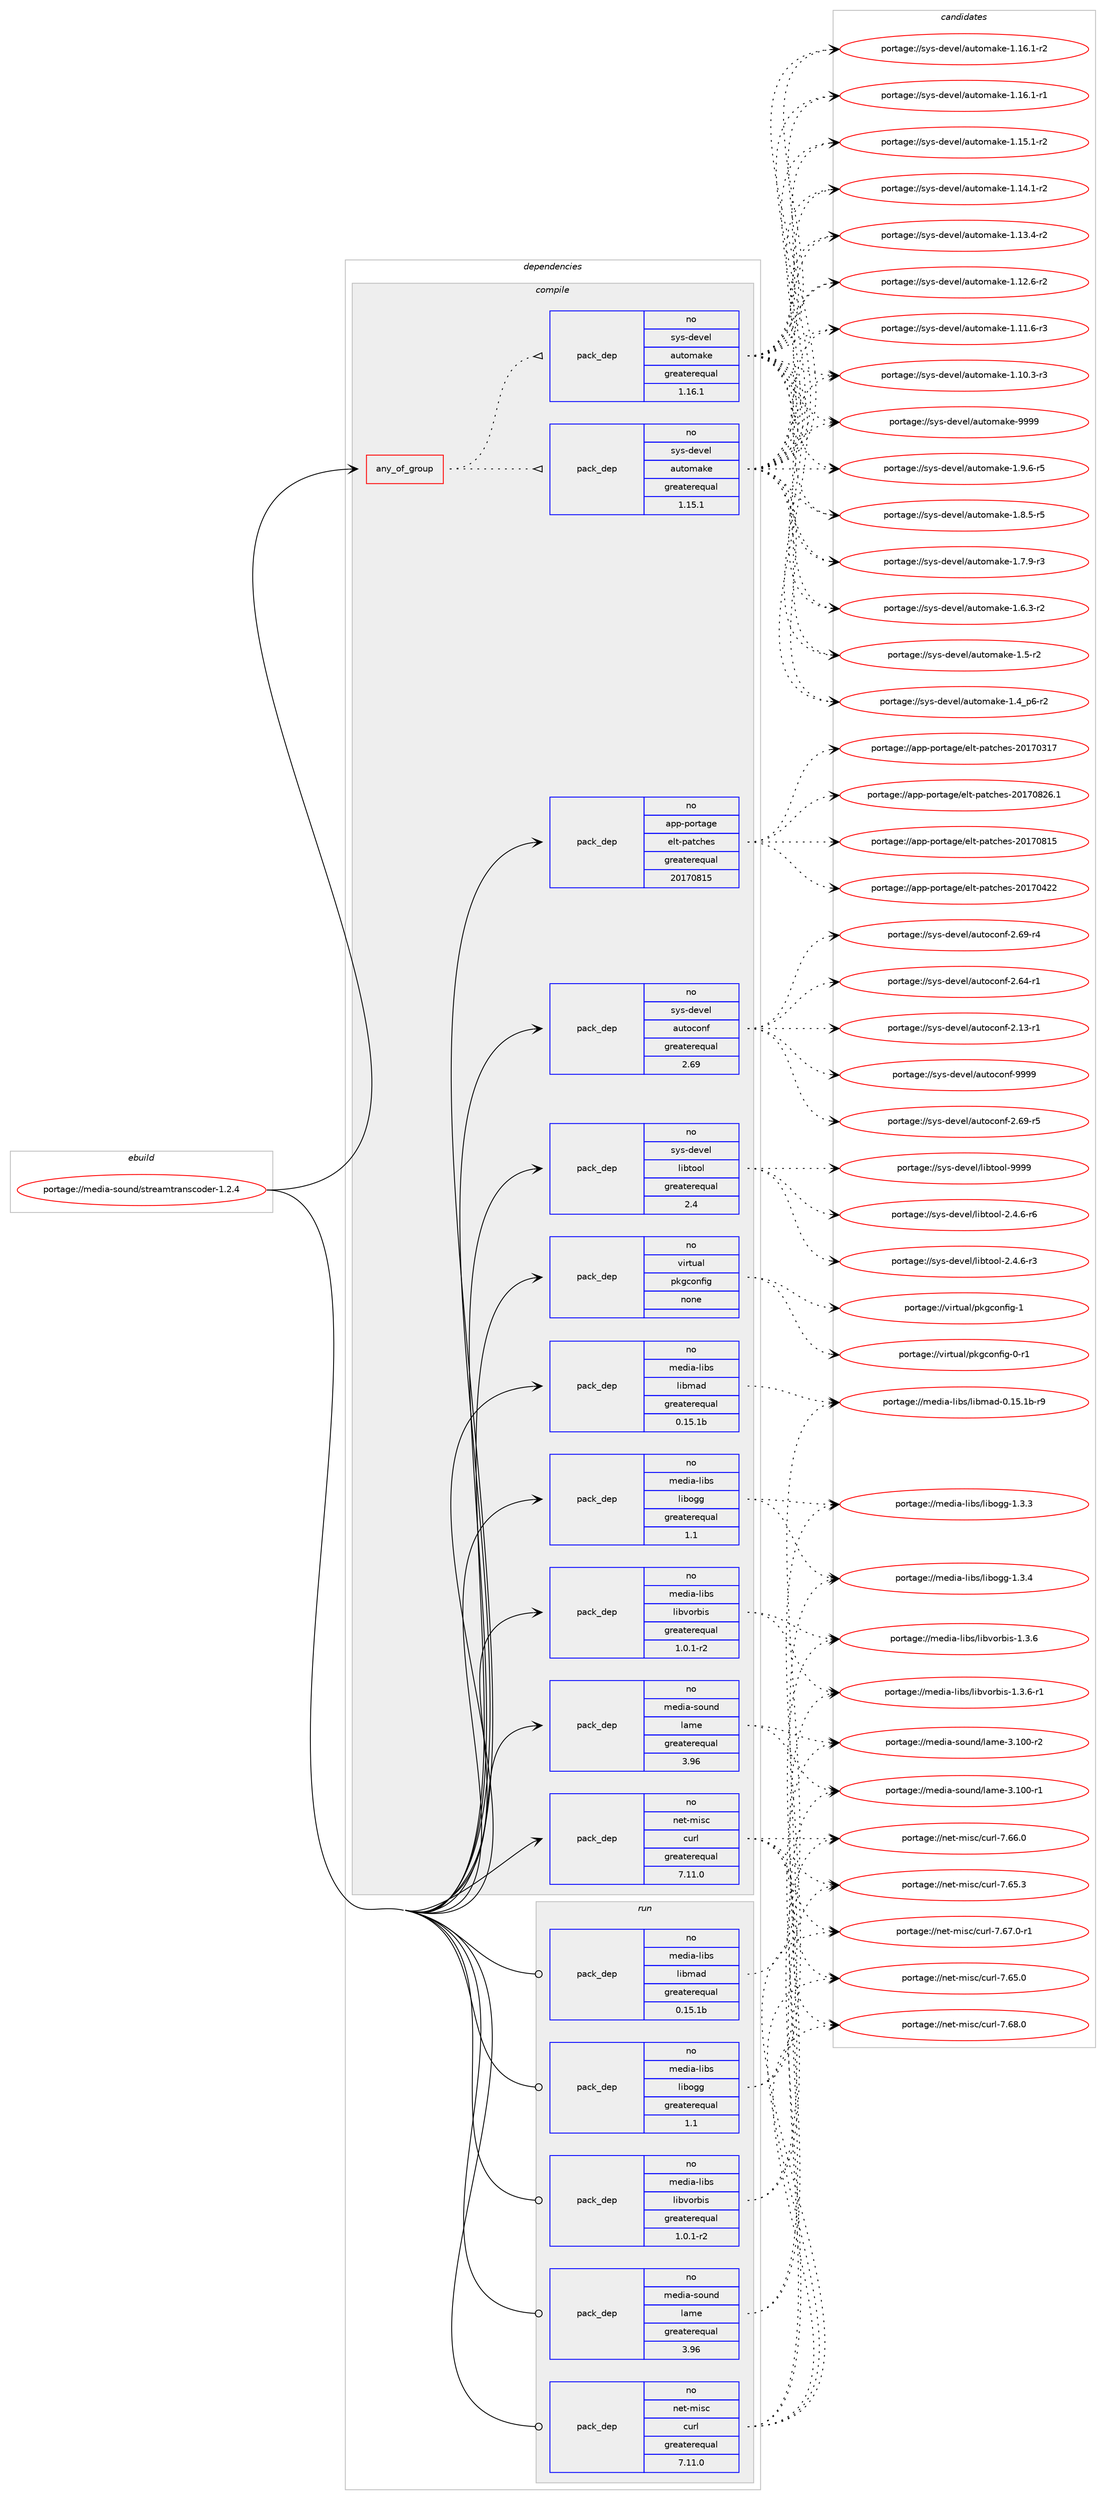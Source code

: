 digraph prolog {

# *************
# Graph options
# *************

newrank=true;
concentrate=true;
compound=true;
graph [rankdir=LR,fontname=Helvetica,fontsize=10,ranksep=1.5];#, ranksep=2.5, nodesep=0.2];
edge  [arrowhead=vee];
node  [fontname=Helvetica,fontsize=10];

# **********
# The ebuild
# **********

subgraph cluster_leftcol {
color=gray;
rank=same;
label=<<i>ebuild</i>>;
id [label="portage://media-sound/streamtranscoder-1.2.4", color=red, width=4, href="../media-sound/streamtranscoder-1.2.4.svg"];
}

# ****************
# The dependencies
# ****************

subgraph cluster_midcol {
color=gray;
label=<<i>dependencies</i>>;
subgraph cluster_compile {
fillcolor="#eeeeee";
style=filled;
label=<<i>compile</i>>;
subgraph any2726 {
dependency184987 [label=<<TABLE BORDER="0" CELLBORDER="1" CELLSPACING="0" CELLPADDING="4"><TR><TD CELLPADDING="10">any_of_group</TD></TR></TABLE>>, shape=none, color=red];subgraph pack140427 {
dependency184988 [label=<<TABLE BORDER="0" CELLBORDER="1" CELLSPACING="0" CELLPADDING="4" WIDTH="220"><TR><TD ROWSPAN="6" CELLPADDING="30">pack_dep</TD></TR><TR><TD WIDTH="110">no</TD></TR><TR><TD>sys-devel</TD></TR><TR><TD>automake</TD></TR><TR><TD>greaterequal</TD></TR><TR><TD>1.16.1</TD></TR></TABLE>>, shape=none, color=blue];
}
dependency184987:e -> dependency184988:w [weight=20,style="dotted",arrowhead="oinv"];
subgraph pack140428 {
dependency184989 [label=<<TABLE BORDER="0" CELLBORDER="1" CELLSPACING="0" CELLPADDING="4" WIDTH="220"><TR><TD ROWSPAN="6" CELLPADDING="30">pack_dep</TD></TR><TR><TD WIDTH="110">no</TD></TR><TR><TD>sys-devel</TD></TR><TR><TD>automake</TD></TR><TR><TD>greaterequal</TD></TR><TR><TD>1.15.1</TD></TR></TABLE>>, shape=none, color=blue];
}
dependency184987:e -> dependency184989:w [weight=20,style="dotted",arrowhead="oinv"];
}
id:e -> dependency184987:w [weight=20,style="solid",arrowhead="vee"];
subgraph pack140429 {
dependency184990 [label=<<TABLE BORDER="0" CELLBORDER="1" CELLSPACING="0" CELLPADDING="4" WIDTH="220"><TR><TD ROWSPAN="6" CELLPADDING="30">pack_dep</TD></TR><TR><TD WIDTH="110">no</TD></TR><TR><TD>app-portage</TD></TR><TR><TD>elt-patches</TD></TR><TR><TD>greaterequal</TD></TR><TR><TD>20170815</TD></TR></TABLE>>, shape=none, color=blue];
}
id:e -> dependency184990:w [weight=20,style="solid",arrowhead="vee"];
subgraph pack140430 {
dependency184991 [label=<<TABLE BORDER="0" CELLBORDER="1" CELLSPACING="0" CELLPADDING="4" WIDTH="220"><TR><TD ROWSPAN="6" CELLPADDING="30">pack_dep</TD></TR><TR><TD WIDTH="110">no</TD></TR><TR><TD>media-libs</TD></TR><TR><TD>libmad</TD></TR><TR><TD>greaterequal</TD></TR><TR><TD>0.15.1b</TD></TR></TABLE>>, shape=none, color=blue];
}
id:e -> dependency184991:w [weight=20,style="solid",arrowhead="vee"];
subgraph pack140431 {
dependency184992 [label=<<TABLE BORDER="0" CELLBORDER="1" CELLSPACING="0" CELLPADDING="4" WIDTH="220"><TR><TD ROWSPAN="6" CELLPADDING="30">pack_dep</TD></TR><TR><TD WIDTH="110">no</TD></TR><TR><TD>media-libs</TD></TR><TR><TD>libogg</TD></TR><TR><TD>greaterequal</TD></TR><TR><TD>1.1</TD></TR></TABLE>>, shape=none, color=blue];
}
id:e -> dependency184992:w [weight=20,style="solid",arrowhead="vee"];
subgraph pack140432 {
dependency184993 [label=<<TABLE BORDER="0" CELLBORDER="1" CELLSPACING="0" CELLPADDING="4" WIDTH="220"><TR><TD ROWSPAN="6" CELLPADDING="30">pack_dep</TD></TR><TR><TD WIDTH="110">no</TD></TR><TR><TD>media-libs</TD></TR><TR><TD>libvorbis</TD></TR><TR><TD>greaterequal</TD></TR><TR><TD>1.0.1-r2</TD></TR></TABLE>>, shape=none, color=blue];
}
id:e -> dependency184993:w [weight=20,style="solid",arrowhead="vee"];
subgraph pack140433 {
dependency184994 [label=<<TABLE BORDER="0" CELLBORDER="1" CELLSPACING="0" CELLPADDING="4" WIDTH="220"><TR><TD ROWSPAN="6" CELLPADDING="30">pack_dep</TD></TR><TR><TD WIDTH="110">no</TD></TR><TR><TD>media-sound</TD></TR><TR><TD>lame</TD></TR><TR><TD>greaterequal</TD></TR><TR><TD>3.96</TD></TR></TABLE>>, shape=none, color=blue];
}
id:e -> dependency184994:w [weight=20,style="solid",arrowhead="vee"];
subgraph pack140434 {
dependency184995 [label=<<TABLE BORDER="0" CELLBORDER="1" CELLSPACING="0" CELLPADDING="4" WIDTH="220"><TR><TD ROWSPAN="6" CELLPADDING="30">pack_dep</TD></TR><TR><TD WIDTH="110">no</TD></TR><TR><TD>net-misc</TD></TR><TR><TD>curl</TD></TR><TR><TD>greaterequal</TD></TR><TR><TD>7.11.0</TD></TR></TABLE>>, shape=none, color=blue];
}
id:e -> dependency184995:w [weight=20,style="solid",arrowhead="vee"];
subgraph pack140435 {
dependency184996 [label=<<TABLE BORDER="0" CELLBORDER="1" CELLSPACING="0" CELLPADDING="4" WIDTH="220"><TR><TD ROWSPAN="6" CELLPADDING="30">pack_dep</TD></TR><TR><TD WIDTH="110">no</TD></TR><TR><TD>sys-devel</TD></TR><TR><TD>autoconf</TD></TR><TR><TD>greaterequal</TD></TR><TR><TD>2.69</TD></TR></TABLE>>, shape=none, color=blue];
}
id:e -> dependency184996:w [weight=20,style="solid",arrowhead="vee"];
subgraph pack140436 {
dependency184997 [label=<<TABLE BORDER="0" CELLBORDER="1" CELLSPACING="0" CELLPADDING="4" WIDTH="220"><TR><TD ROWSPAN="6" CELLPADDING="30">pack_dep</TD></TR><TR><TD WIDTH="110">no</TD></TR><TR><TD>sys-devel</TD></TR><TR><TD>libtool</TD></TR><TR><TD>greaterequal</TD></TR><TR><TD>2.4</TD></TR></TABLE>>, shape=none, color=blue];
}
id:e -> dependency184997:w [weight=20,style="solid",arrowhead="vee"];
subgraph pack140437 {
dependency184998 [label=<<TABLE BORDER="0" CELLBORDER="1" CELLSPACING="0" CELLPADDING="4" WIDTH="220"><TR><TD ROWSPAN="6" CELLPADDING="30">pack_dep</TD></TR><TR><TD WIDTH="110">no</TD></TR><TR><TD>virtual</TD></TR><TR><TD>pkgconfig</TD></TR><TR><TD>none</TD></TR><TR><TD></TD></TR></TABLE>>, shape=none, color=blue];
}
id:e -> dependency184998:w [weight=20,style="solid",arrowhead="vee"];
}
subgraph cluster_compileandrun {
fillcolor="#eeeeee";
style=filled;
label=<<i>compile and run</i>>;
}
subgraph cluster_run {
fillcolor="#eeeeee";
style=filled;
label=<<i>run</i>>;
subgraph pack140438 {
dependency184999 [label=<<TABLE BORDER="0" CELLBORDER="1" CELLSPACING="0" CELLPADDING="4" WIDTH="220"><TR><TD ROWSPAN="6" CELLPADDING="30">pack_dep</TD></TR><TR><TD WIDTH="110">no</TD></TR><TR><TD>media-libs</TD></TR><TR><TD>libmad</TD></TR><TR><TD>greaterequal</TD></TR><TR><TD>0.15.1b</TD></TR></TABLE>>, shape=none, color=blue];
}
id:e -> dependency184999:w [weight=20,style="solid",arrowhead="odot"];
subgraph pack140439 {
dependency185000 [label=<<TABLE BORDER="0" CELLBORDER="1" CELLSPACING="0" CELLPADDING="4" WIDTH="220"><TR><TD ROWSPAN="6" CELLPADDING="30">pack_dep</TD></TR><TR><TD WIDTH="110">no</TD></TR><TR><TD>media-libs</TD></TR><TR><TD>libogg</TD></TR><TR><TD>greaterequal</TD></TR><TR><TD>1.1</TD></TR></TABLE>>, shape=none, color=blue];
}
id:e -> dependency185000:w [weight=20,style="solid",arrowhead="odot"];
subgraph pack140440 {
dependency185001 [label=<<TABLE BORDER="0" CELLBORDER="1" CELLSPACING="0" CELLPADDING="4" WIDTH="220"><TR><TD ROWSPAN="6" CELLPADDING="30">pack_dep</TD></TR><TR><TD WIDTH="110">no</TD></TR><TR><TD>media-libs</TD></TR><TR><TD>libvorbis</TD></TR><TR><TD>greaterequal</TD></TR><TR><TD>1.0.1-r2</TD></TR></TABLE>>, shape=none, color=blue];
}
id:e -> dependency185001:w [weight=20,style="solid",arrowhead="odot"];
subgraph pack140441 {
dependency185002 [label=<<TABLE BORDER="0" CELLBORDER="1" CELLSPACING="0" CELLPADDING="4" WIDTH="220"><TR><TD ROWSPAN="6" CELLPADDING="30">pack_dep</TD></TR><TR><TD WIDTH="110">no</TD></TR><TR><TD>media-sound</TD></TR><TR><TD>lame</TD></TR><TR><TD>greaterequal</TD></TR><TR><TD>3.96</TD></TR></TABLE>>, shape=none, color=blue];
}
id:e -> dependency185002:w [weight=20,style="solid",arrowhead="odot"];
subgraph pack140442 {
dependency185003 [label=<<TABLE BORDER="0" CELLBORDER="1" CELLSPACING="0" CELLPADDING="4" WIDTH="220"><TR><TD ROWSPAN="6" CELLPADDING="30">pack_dep</TD></TR><TR><TD WIDTH="110">no</TD></TR><TR><TD>net-misc</TD></TR><TR><TD>curl</TD></TR><TR><TD>greaterequal</TD></TR><TR><TD>7.11.0</TD></TR></TABLE>>, shape=none, color=blue];
}
id:e -> dependency185003:w [weight=20,style="solid",arrowhead="odot"];
}
}

# **************
# The candidates
# **************

subgraph cluster_choices {
rank=same;
color=gray;
label=<<i>candidates</i>>;

subgraph choice140427 {
color=black;
nodesep=1;
choice115121115451001011181011084797117116111109971071014557575757 [label="portage://sys-devel/automake-9999", color=red, width=4,href="../sys-devel/automake-9999.svg"];
choice115121115451001011181011084797117116111109971071014549465746544511453 [label="portage://sys-devel/automake-1.9.6-r5", color=red, width=4,href="../sys-devel/automake-1.9.6-r5.svg"];
choice115121115451001011181011084797117116111109971071014549465646534511453 [label="portage://sys-devel/automake-1.8.5-r5", color=red, width=4,href="../sys-devel/automake-1.8.5-r5.svg"];
choice115121115451001011181011084797117116111109971071014549465546574511451 [label="portage://sys-devel/automake-1.7.9-r3", color=red, width=4,href="../sys-devel/automake-1.7.9-r3.svg"];
choice115121115451001011181011084797117116111109971071014549465446514511450 [label="portage://sys-devel/automake-1.6.3-r2", color=red, width=4,href="../sys-devel/automake-1.6.3-r2.svg"];
choice11512111545100101118101108479711711611110997107101454946534511450 [label="portage://sys-devel/automake-1.5-r2", color=red, width=4,href="../sys-devel/automake-1.5-r2.svg"];
choice115121115451001011181011084797117116111109971071014549465295112544511450 [label="portage://sys-devel/automake-1.4_p6-r2", color=red, width=4,href="../sys-devel/automake-1.4_p6-r2.svg"];
choice11512111545100101118101108479711711611110997107101454946495446494511450 [label="portage://sys-devel/automake-1.16.1-r2", color=red, width=4,href="../sys-devel/automake-1.16.1-r2.svg"];
choice11512111545100101118101108479711711611110997107101454946495446494511449 [label="portage://sys-devel/automake-1.16.1-r1", color=red, width=4,href="../sys-devel/automake-1.16.1-r1.svg"];
choice11512111545100101118101108479711711611110997107101454946495346494511450 [label="portage://sys-devel/automake-1.15.1-r2", color=red, width=4,href="../sys-devel/automake-1.15.1-r2.svg"];
choice11512111545100101118101108479711711611110997107101454946495246494511450 [label="portage://sys-devel/automake-1.14.1-r2", color=red, width=4,href="../sys-devel/automake-1.14.1-r2.svg"];
choice11512111545100101118101108479711711611110997107101454946495146524511450 [label="portage://sys-devel/automake-1.13.4-r2", color=red, width=4,href="../sys-devel/automake-1.13.4-r2.svg"];
choice11512111545100101118101108479711711611110997107101454946495046544511450 [label="portage://sys-devel/automake-1.12.6-r2", color=red, width=4,href="../sys-devel/automake-1.12.6-r2.svg"];
choice11512111545100101118101108479711711611110997107101454946494946544511451 [label="portage://sys-devel/automake-1.11.6-r3", color=red, width=4,href="../sys-devel/automake-1.11.6-r3.svg"];
choice11512111545100101118101108479711711611110997107101454946494846514511451 [label="portage://sys-devel/automake-1.10.3-r3", color=red, width=4,href="../sys-devel/automake-1.10.3-r3.svg"];
dependency184988:e -> choice115121115451001011181011084797117116111109971071014557575757:w [style=dotted,weight="100"];
dependency184988:e -> choice115121115451001011181011084797117116111109971071014549465746544511453:w [style=dotted,weight="100"];
dependency184988:e -> choice115121115451001011181011084797117116111109971071014549465646534511453:w [style=dotted,weight="100"];
dependency184988:e -> choice115121115451001011181011084797117116111109971071014549465546574511451:w [style=dotted,weight="100"];
dependency184988:e -> choice115121115451001011181011084797117116111109971071014549465446514511450:w [style=dotted,weight="100"];
dependency184988:e -> choice11512111545100101118101108479711711611110997107101454946534511450:w [style=dotted,weight="100"];
dependency184988:e -> choice115121115451001011181011084797117116111109971071014549465295112544511450:w [style=dotted,weight="100"];
dependency184988:e -> choice11512111545100101118101108479711711611110997107101454946495446494511450:w [style=dotted,weight="100"];
dependency184988:e -> choice11512111545100101118101108479711711611110997107101454946495446494511449:w [style=dotted,weight="100"];
dependency184988:e -> choice11512111545100101118101108479711711611110997107101454946495346494511450:w [style=dotted,weight="100"];
dependency184988:e -> choice11512111545100101118101108479711711611110997107101454946495246494511450:w [style=dotted,weight="100"];
dependency184988:e -> choice11512111545100101118101108479711711611110997107101454946495146524511450:w [style=dotted,weight="100"];
dependency184988:e -> choice11512111545100101118101108479711711611110997107101454946495046544511450:w [style=dotted,weight="100"];
dependency184988:e -> choice11512111545100101118101108479711711611110997107101454946494946544511451:w [style=dotted,weight="100"];
dependency184988:e -> choice11512111545100101118101108479711711611110997107101454946494846514511451:w [style=dotted,weight="100"];
}
subgraph choice140428 {
color=black;
nodesep=1;
choice115121115451001011181011084797117116111109971071014557575757 [label="portage://sys-devel/automake-9999", color=red, width=4,href="../sys-devel/automake-9999.svg"];
choice115121115451001011181011084797117116111109971071014549465746544511453 [label="portage://sys-devel/automake-1.9.6-r5", color=red, width=4,href="../sys-devel/automake-1.9.6-r5.svg"];
choice115121115451001011181011084797117116111109971071014549465646534511453 [label="portage://sys-devel/automake-1.8.5-r5", color=red, width=4,href="../sys-devel/automake-1.8.5-r5.svg"];
choice115121115451001011181011084797117116111109971071014549465546574511451 [label="portage://sys-devel/automake-1.7.9-r3", color=red, width=4,href="../sys-devel/automake-1.7.9-r3.svg"];
choice115121115451001011181011084797117116111109971071014549465446514511450 [label="portage://sys-devel/automake-1.6.3-r2", color=red, width=4,href="../sys-devel/automake-1.6.3-r2.svg"];
choice11512111545100101118101108479711711611110997107101454946534511450 [label="portage://sys-devel/automake-1.5-r2", color=red, width=4,href="../sys-devel/automake-1.5-r2.svg"];
choice115121115451001011181011084797117116111109971071014549465295112544511450 [label="portage://sys-devel/automake-1.4_p6-r2", color=red, width=4,href="../sys-devel/automake-1.4_p6-r2.svg"];
choice11512111545100101118101108479711711611110997107101454946495446494511450 [label="portage://sys-devel/automake-1.16.1-r2", color=red, width=4,href="../sys-devel/automake-1.16.1-r2.svg"];
choice11512111545100101118101108479711711611110997107101454946495446494511449 [label="portage://sys-devel/automake-1.16.1-r1", color=red, width=4,href="../sys-devel/automake-1.16.1-r1.svg"];
choice11512111545100101118101108479711711611110997107101454946495346494511450 [label="portage://sys-devel/automake-1.15.1-r2", color=red, width=4,href="../sys-devel/automake-1.15.1-r2.svg"];
choice11512111545100101118101108479711711611110997107101454946495246494511450 [label="portage://sys-devel/automake-1.14.1-r2", color=red, width=4,href="../sys-devel/automake-1.14.1-r2.svg"];
choice11512111545100101118101108479711711611110997107101454946495146524511450 [label="portage://sys-devel/automake-1.13.4-r2", color=red, width=4,href="../sys-devel/automake-1.13.4-r2.svg"];
choice11512111545100101118101108479711711611110997107101454946495046544511450 [label="portage://sys-devel/automake-1.12.6-r2", color=red, width=4,href="../sys-devel/automake-1.12.6-r2.svg"];
choice11512111545100101118101108479711711611110997107101454946494946544511451 [label="portage://sys-devel/automake-1.11.6-r3", color=red, width=4,href="../sys-devel/automake-1.11.6-r3.svg"];
choice11512111545100101118101108479711711611110997107101454946494846514511451 [label="portage://sys-devel/automake-1.10.3-r3", color=red, width=4,href="../sys-devel/automake-1.10.3-r3.svg"];
dependency184989:e -> choice115121115451001011181011084797117116111109971071014557575757:w [style=dotted,weight="100"];
dependency184989:e -> choice115121115451001011181011084797117116111109971071014549465746544511453:w [style=dotted,weight="100"];
dependency184989:e -> choice115121115451001011181011084797117116111109971071014549465646534511453:w [style=dotted,weight="100"];
dependency184989:e -> choice115121115451001011181011084797117116111109971071014549465546574511451:w [style=dotted,weight="100"];
dependency184989:e -> choice115121115451001011181011084797117116111109971071014549465446514511450:w [style=dotted,weight="100"];
dependency184989:e -> choice11512111545100101118101108479711711611110997107101454946534511450:w [style=dotted,weight="100"];
dependency184989:e -> choice115121115451001011181011084797117116111109971071014549465295112544511450:w [style=dotted,weight="100"];
dependency184989:e -> choice11512111545100101118101108479711711611110997107101454946495446494511450:w [style=dotted,weight="100"];
dependency184989:e -> choice11512111545100101118101108479711711611110997107101454946495446494511449:w [style=dotted,weight="100"];
dependency184989:e -> choice11512111545100101118101108479711711611110997107101454946495346494511450:w [style=dotted,weight="100"];
dependency184989:e -> choice11512111545100101118101108479711711611110997107101454946495246494511450:w [style=dotted,weight="100"];
dependency184989:e -> choice11512111545100101118101108479711711611110997107101454946495146524511450:w [style=dotted,weight="100"];
dependency184989:e -> choice11512111545100101118101108479711711611110997107101454946495046544511450:w [style=dotted,weight="100"];
dependency184989:e -> choice11512111545100101118101108479711711611110997107101454946494946544511451:w [style=dotted,weight="100"];
dependency184989:e -> choice11512111545100101118101108479711711611110997107101454946494846514511451:w [style=dotted,weight="100"];
}
subgraph choice140429 {
color=black;
nodesep=1;
choice971121124511211111411697103101471011081164511297116991041011154550484955485650544649 [label="portage://app-portage/elt-patches-20170826.1", color=red, width=4,href="../app-portage/elt-patches-20170826.1.svg"];
choice97112112451121111141169710310147101108116451129711699104101115455048495548564953 [label="portage://app-portage/elt-patches-20170815", color=red, width=4,href="../app-portage/elt-patches-20170815.svg"];
choice97112112451121111141169710310147101108116451129711699104101115455048495548525050 [label="portage://app-portage/elt-patches-20170422", color=red, width=4,href="../app-portage/elt-patches-20170422.svg"];
choice97112112451121111141169710310147101108116451129711699104101115455048495548514955 [label="portage://app-portage/elt-patches-20170317", color=red, width=4,href="../app-portage/elt-patches-20170317.svg"];
dependency184990:e -> choice971121124511211111411697103101471011081164511297116991041011154550484955485650544649:w [style=dotted,weight="100"];
dependency184990:e -> choice97112112451121111141169710310147101108116451129711699104101115455048495548564953:w [style=dotted,weight="100"];
dependency184990:e -> choice97112112451121111141169710310147101108116451129711699104101115455048495548525050:w [style=dotted,weight="100"];
dependency184990:e -> choice97112112451121111141169710310147101108116451129711699104101115455048495548514955:w [style=dotted,weight="100"];
}
subgraph choice140430 {
color=black;
nodesep=1;
choice10910110010597451081059811547108105981099710045484649534649984511457 [label="portage://media-libs/libmad-0.15.1b-r9", color=red, width=4,href="../media-libs/libmad-0.15.1b-r9.svg"];
dependency184991:e -> choice10910110010597451081059811547108105981099710045484649534649984511457:w [style=dotted,weight="100"];
}
subgraph choice140431 {
color=black;
nodesep=1;
choice1091011001059745108105981154710810598111103103454946514652 [label="portage://media-libs/libogg-1.3.4", color=red, width=4,href="../media-libs/libogg-1.3.4.svg"];
choice1091011001059745108105981154710810598111103103454946514651 [label="portage://media-libs/libogg-1.3.3", color=red, width=4,href="../media-libs/libogg-1.3.3.svg"];
dependency184992:e -> choice1091011001059745108105981154710810598111103103454946514652:w [style=dotted,weight="100"];
dependency184992:e -> choice1091011001059745108105981154710810598111103103454946514651:w [style=dotted,weight="100"];
}
subgraph choice140432 {
color=black;
nodesep=1;
choice1091011001059745108105981154710810598118111114981051154549465146544511449 [label="portage://media-libs/libvorbis-1.3.6-r1", color=red, width=4,href="../media-libs/libvorbis-1.3.6-r1.svg"];
choice109101100105974510810598115471081059811811111498105115454946514654 [label="portage://media-libs/libvorbis-1.3.6", color=red, width=4,href="../media-libs/libvorbis-1.3.6.svg"];
dependency184993:e -> choice1091011001059745108105981154710810598118111114981051154549465146544511449:w [style=dotted,weight="100"];
dependency184993:e -> choice109101100105974510810598115471081059811811111498105115454946514654:w [style=dotted,weight="100"];
}
subgraph choice140433 {
color=black;
nodesep=1;
choice109101100105974511511111711010047108971091014551464948484511450 [label="portage://media-sound/lame-3.100-r2", color=red, width=4,href="../media-sound/lame-3.100-r2.svg"];
choice109101100105974511511111711010047108971091014551464948484511449 [label="portage://media-sound/lame-3.100-r1", color=red, width=4,href="../media-sound/lame-3.100-r1.svg"];
dependency184994:e -> choice109101100105974511511111711010047108971091014551464948484511450:w [style=dotted,weight="100"];
dependency184994:e -> choice109101100105974511511111711010047108971091014551464948484511449:w [style=dotted,weight="100"];
}
subgraph choice140434 {
color=black;
nodesep=1;
choice1101011164510910511599479911711410845554654564648 [label="portage://net-misc/curl-7.68.0", color=red, width=4,href="../net-misc/curl-7.68.0.svg"];
choice11010111645109105115994799117114108455546545546484511449 [label="portage://net-misc/curl-7.67.0-r1", color=red, width=4,href="../net-misc/curl-7.67.0-r1.svg"];
choice1101011164510910511599479911711410845554654544648 [label="portage://net-misc/curl-7.66.0", color=red, width=4,href="../net-misc/curl-7.66.0.svg"];
choice1101011164510910511599479911711410845554654534651 [label="portage://net-misc/curl-7.65.3", color=red, width=4,href="../net-misc/curl-7.65.3.svg"];
choice1101011164510910511599479911711410845554654534648 [label="portage://net-misc/curl-7.65.0", color=red, width=4,href="../net-misc/curl-7.65.0.svg"];
dependency184995:e -> choice1101011164510910511599479911711410845554654564648:w [style=dotted,weight="100"];
dependency184995:e -> choice11010111645109105115994799117114108455546545546484511449:w [style=dotted,weight="100"];
dependency184995:e -> choice1101011164510910511599479911711410845554654544648:w [style=dotted,weight="100"];
dependency184995:e -> choice1101011164510910511599479911711410845554654534651:w [style=dotted,weight="100"];
dependency184995:e -> choice1101011164510910511599479911711410845554654534648:w [style=dotted,weight="100"];
}
subgraph choice140435 {
color=black;
nodesep=1;
choice115121115451001011181011084797117116111991111101024557575757 [label="portage://sys-devel/autoconf-9999", color=red, width=4,href="../sys-devel/autoconf-9999.svg"];
choice1151211154510010111810110847971171161119911111010245504654574511453 [label="portage://sys-devel/autoconf-2.69-r5", color=red, width=4,href="../sys-devel/autoconf-2.69-r5.svg"];
choice1151211154510010111810110847971171161119911111010245504654574511452 [label="portage://sys-devel/autoconf-2.69-r4", color=red, width=4,href="../sys-devel/autoconf-2.69-r4.svg"];
choice1151211154510010111810110847971171161119911111010245504654524511449 [label="portage://sys-devel/autoconf-2.64-r1", color=red, width=4,href="../sys-devel/autoconf-2.64-r1.svg"];
choice1151211154510010111810110847971171161119911111010245504649514511449 [label="portage://sys-devel/autoconf-2.13-r1", color=red, width=4,href="../sys-devel/autoconf-2.13-r1.svg"];
dependency184996:e -> choice115121115451001011181011084797117116111991111101024557575757:w [style=dotted,weight="100"];
dependency184996:e -> choice1151211154510010111810110847971171161119911111010245504654574511453:w [style=dotted,weight="100"];
dependency184996:e -> choice1151211154510010111810110847971171161119911111010245504654574511452:w [style=dotted,weight="100"];
dependency184996:e -> choice1151211154510010111810110847971171161119911111010245504654524511449:w [style=dotted,weight="100"];
dependency184996:e -> choice1151211154510010111810110847971171161119911111010245504649514511449:w [style=dotted,weight="100"];
}
subgraph choice140436 {
color=black;
nodesep=1;
choice1151211154510010111810110847108105981161111111084557575757 [label="portage://sys-devel/libtool-9999", color=red, width=4,href="../sys-devel/libtool-9999.svg"];
choice1151211154510010111810110847108105981161111111084550465246544511454 [label="portage://sys-devel/libtool-2.4.6-r6", color=red, width=4,href="../sys-devel/libtool-2.4.6-r6.svg"];
choice1151211154510010111810110847108105981161111111084550465246544511451 [label="portage://sys-devel/libtool-2.4.6-r3", color=red, width=4,href="../sys-devel/libtool-2.4.6-r3.svg"];
dependency184997:e -> choice1151211154510010111810110847108105981161111111084557575757:w [style=dotted,weight="100"];
dependency184997:e -> choice1151211154510010111810110847108105981161111111084550465246544511454:w [style=dotted,weight="100"];
dependency184997:e -> choice1151211154510010111810110847108105981161111111084550465246544511451:w [style=dotted,weight="100"];
}
subgraph choice140437 {
color=black;
nodesep=1;
choice1181051141161179710847112107103991111101021051034549 [label="portage://virtual/pkgconfig-1", color=red, width=4,href="../virtual/pkgconfig-1.svg"];
choice11810511411611797108471121071039911111010210510345484511449 [label="portage://virtual/pkgconfig-0-r1", color=red, width=4,href="../virtual/pkgconfig-0-r1.svg"];
dependency184998:e -> choice1181051141161179710847112107103991111101021051034549:w [style=dotted,weight="100"];
dependency184998:e -> choice11810511411611797108471121071039911111010210510345484511449:w [style=dotted,weight="100"];
}
subgraph choice140438 {
color=black;
nodesep=1;
choice10910110010597451081059811547108105981099710045484649534649984511457 [label="portage://media-libs/libmad-0.15.1b-r9", color=red, width=4,href="../media-libs/libmad-0.15.1b-r9.svg"];
dependency184999:e -> choice10910110010597451081059811547108105981099710045484649534649984511457:w [style=dotted,weight="100"];
}
subgraph choice140439 {
color=black;
nodesep=1;
choice1091011001059745108105981154710810598111103103454946514652 [label="portage://media-libs/libogg-1.3.4", color=red, width=4,href="../media-libs/libogg-1.3.4.svg"];
choice1091011001059745108105981154710810598111103103454946514651 [label="portage://media-libs/libogg-1.3.3", color=red, width=4,href="../media-libs/libogg-1.3.3.svg"];
dependency185000:e -> choice1091011001059745108105981154710810598111103103454946514652:w [style=dotted,weight="100"];
dependency185000:e -> choice1091011001059745108105981154710810598111103103454946514651:w [style=dotted,weight="100"];
}
subgraph choice140440 {
color=black;
nodesep=1;
choice1091011001059745108105981154710810598118111114981051154549465146544511449 [label="portage://media-libs/libvorbis-1.3.6-r1", color=red, width=4,href="../media-libs/libvorbis-1.3.6-r1.svg"];
choice109101100105974510810598115471081059811811111498105115454946514654 [label="portage://media-libs/libvorbis-1.3.6", color=red, width=4,href="../media-libs/libvorbis-1.3.6.svg"];
dependency185001:e -> choice1091011001059745108105981154710810598118111114981051154549465146544511449:w [style=dotted,weight="100"];
dependency185001:e -> choice109101100105974510810598115471081059811811111498105115454946514654:w [style=dotted,weight="100"];
}
subgraph choice140441 {
color=black;
nodesep=1;
choice109101100105974511511111711010047108971091014551464948484511450 [label="portage://media-sound/lame-3.100-r2", color=red, width=4,href="../media-sound/lame-3.100-r2.svg"];
choice109101100105974511511111711010047108971091014551464948484511449 [label="portage://media-sound/lame-3.100-r1", color=red, width=4,href="../media-sound/lame-3.100-r1.svg"];
dependency185002:e -> choice109101100105974511511111711010047108971091014551464948484511450:w [style=dotted,weight="100"];
dependency185002:e -> choice109101100105974511511111711010047108971091014551464948484511449:w [style=dotted,weight="100"];
}
subgraph choice140442 {
color=black;
nodesep=1;
choice1101011164510910511599479911711410845554654564648 [label="portage://net-misc/curl-7.68.0", color=red, width=4,href="../net-misc/curl-7.68.0.svg"];
choice11010111645109105115994799117114108455546545546484511449 [label="portage://net-misc/curl-7.67.0-r1", color=red, width=4,href="../net-misc/curl-7.67.0-r1.svg"];
choice1101011164510910511599479911711410845554654544648 [label="portage://net-misc/curl-7.66.0", color=red, width=4,href="../net-misc/curl-7.66.0.svg"];
choice1101011164510910511599479911711410845554654534651 [label="portage://net-misc/curl-7.65.3", color=red, width=4,href="../net-misc/curl-7.65.3.svg"];
choice1101011164510910511599479911711410845554654534648 [label="portage://net-misc/curl-7.65.0", color=red, width=4,href="../net-misc/curl-7.65.0.svg"];
dependency185003:e -> choice1101011164510910511599479911711410845554654564648:w [style=dotted,weight="100"];
dependency185003:e -> choice11010111645109105115994799117114108455546545546484511449:w [style=dotted,weight="100"];
dependency185003:e -> choice1101011164510910511599479911711410845554654544648:w [style=dotted,weight="100"];
dependency185003:e -> choice1101011164510910511599479911711410845554654534651:w [style=dotted,weight="100"];
dependency185003:e -> choice1101011164510910511599479911711410845554654534648:w [style=dotted,weight="100"];
}
}

}
